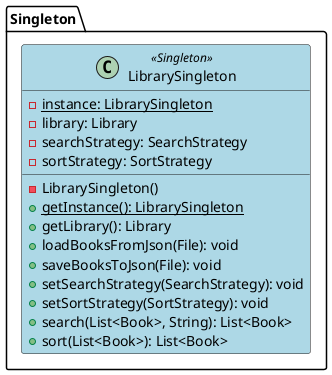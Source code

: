 @startuml Singleton Component Diagram

skinparam class {
    BackgroundColor<<Singleton>> LightBlue
    BackgroundColor<<Template>> LightGreen
}

package "Singleton" {
    class LibrarySingleton <<Singleton>> {
        - {static} instance: LibrarySingleton
        - library: Library
        - searchStrategy: SearchStrategy
        - sortStrategy: SortStrategy
        - LibrarySingleton()
        + {static} getInstance(): LibrarySingleton
        + getLibrary(): Library
        + loadBooksFromJson(File): void
        + saveBooksToJson(File): void
        + setSearchStrategy(SearchStrategy): void
        + setSortStrategy(SortStrategy): void
        + search(List<Book>, String): List<Book>
        + sort(List<Book>): List<Book>
    }
}

@enduml